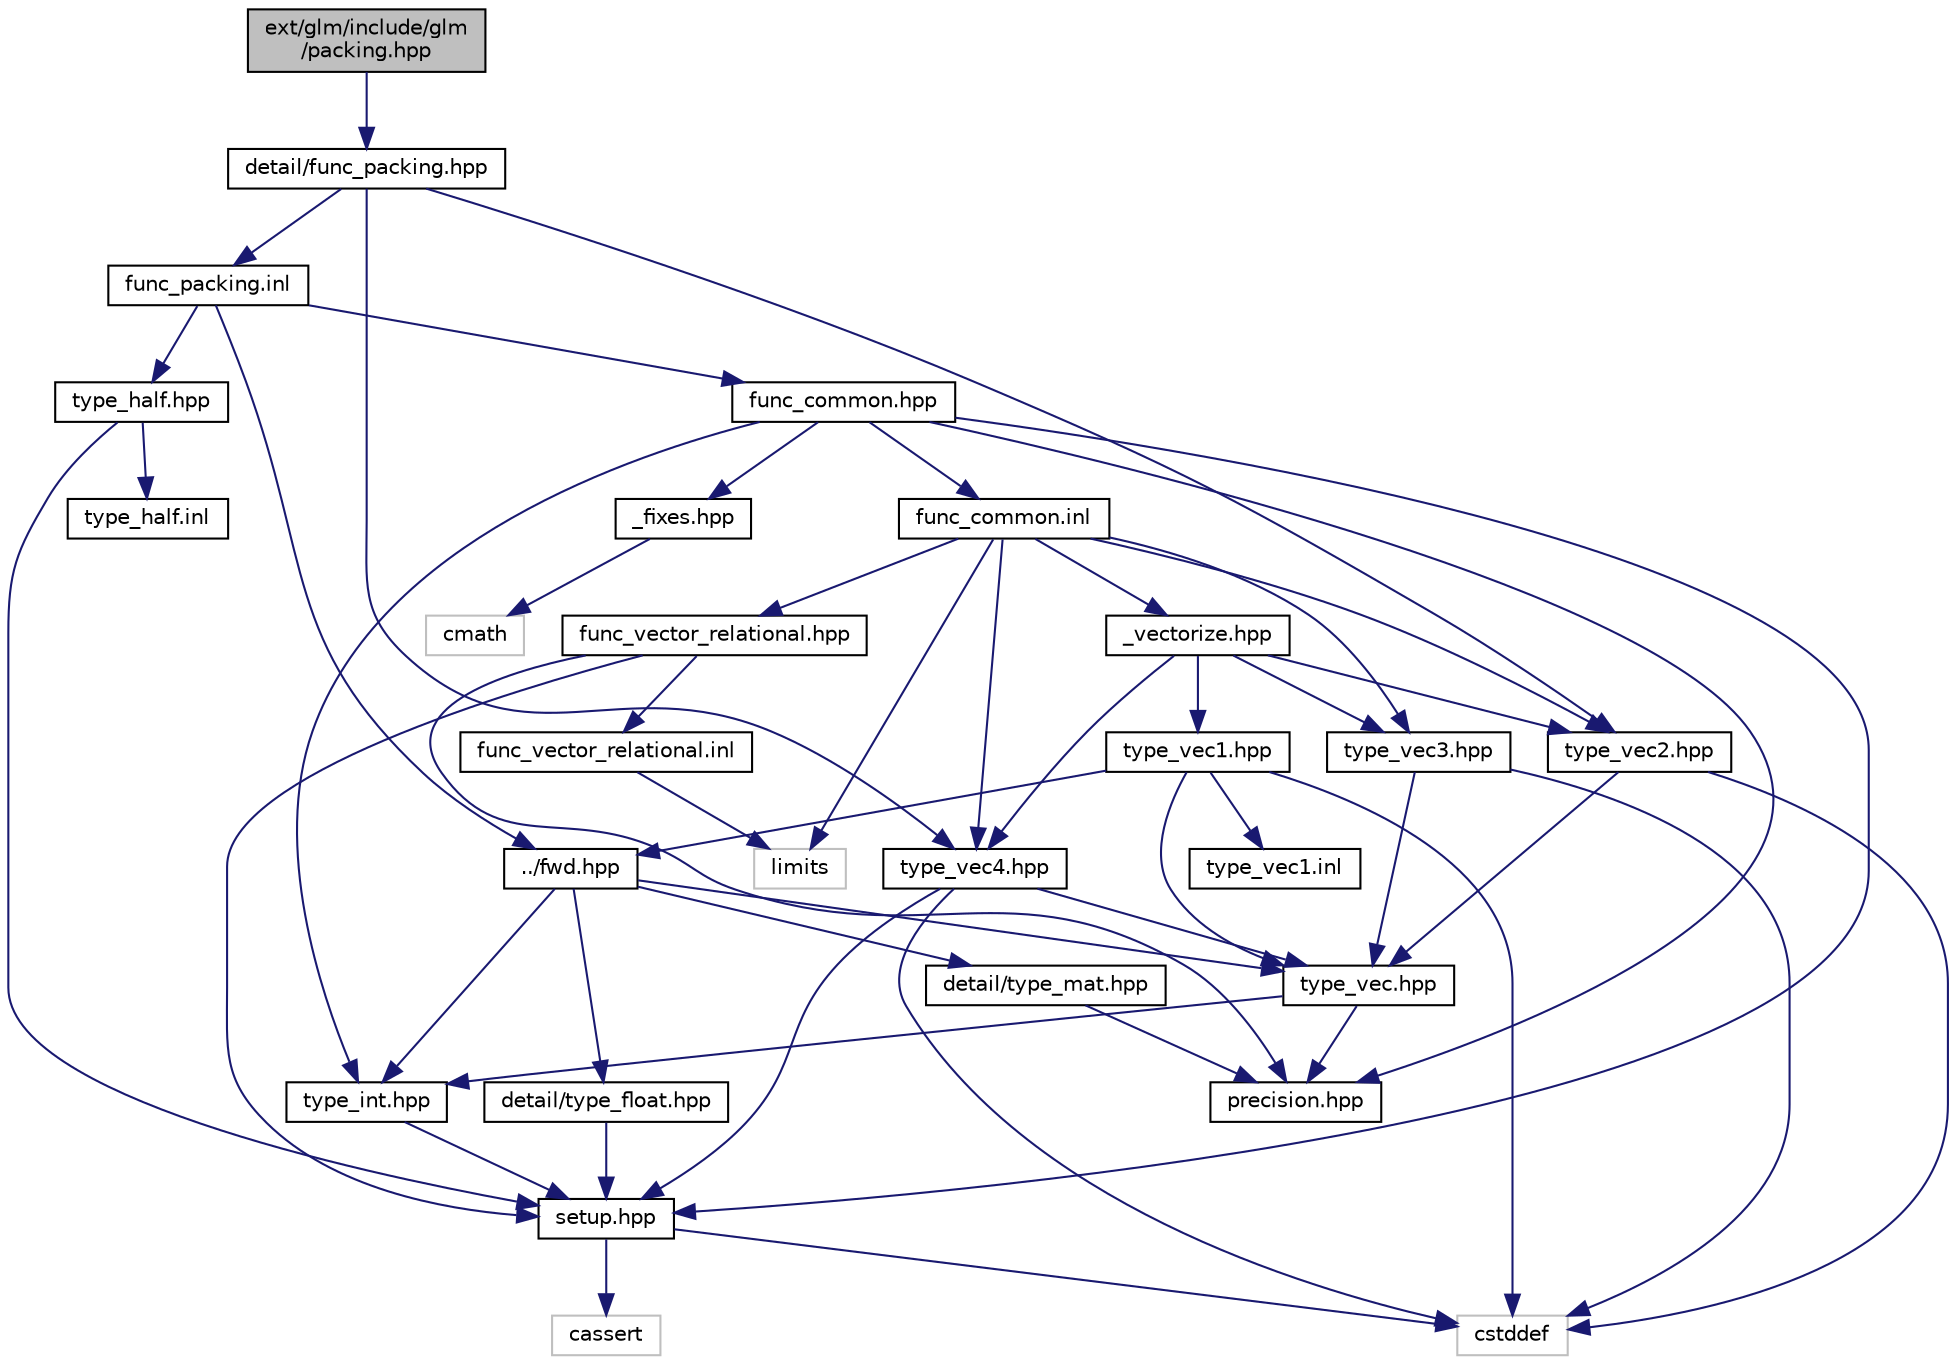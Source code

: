 digraph "ext/glm/include/glm/packing.hpp"
{
  edge [fontname="Helvetica",fontsize="10",labelfontname="Helvetica",labelfontsize="10"];
  node [fontname="Helvetica",fontsize="10",shape=record];
  Node1 [label="ext/glm/include/glm\l/packing.hpp",height=0.2,width=0.4,color="black", fillcolor="grey75", style="filled" fontcolor="black"];
  Node1 -> Node2 [color="midnightblue",fontsize="10",style="solid"];
  Node2 [label="detail/func_packing.hpp",height=0.2,width=0.4,color="black", fillcolor="white", style="filled",URL="$func__packing_8hpp.html"];
  Node2 -> Node3 [color="midnightblue",fontsize="10",style="solid"];
  Node3 [label="type_vec2.hpp",height=0.2,width=0.4,color="black", fillcolor="white", style="filled",URL="$type__vec2_8hpp.html"];
  Node3 -> Node4 [color="midnightblue",fontsize="10",style="solid"];
  Node4 [label="type_vec.hpp",height=0.2,width=0.4,color="black", fillcolor="white", style="filled",URL="$type__vec_8hpp.html"];
  Node4 -> Node5 [color="midnightblue",fontsize="10",style="solid"];
  Node5 [label="precision.hpp",height=0.2,width=0.4,color="black", fillcolor="white", style="filled",URL="$precision_8hpp.html"];
  Node4 -> Node6 [color="midnightblue",fontsize="10",style="solid"];
  Node6 [label="type_int.hpp",height=0.2,width=0.4,color="black", fillcolor="white", style="filled",URL="$type__int_8hpp.html"];
  Node6 -> Node7 [color="midnightblue",fontsize="10",style="solid"];
  Node7 [label="setup.hpp",height=0.2,width=0.4,color="black", fillcolor="white", style="filled",URL="$setup_8hpp.html"];
  Node7 -> Node8 [color="midnightblue",fontsize="10",style="solid"];
  Node8 [label="cassert",height=0.2,width=0.4,color="grey75", fillcolor="white", style="filled"];
  Node7 -> Node9 [color="midnightblue",fontsize="10",style="solid"];
  Node9 [label="cstddef",height=0.2,width=0.4,color="grey75", fillcolor="white", style="filled"];
  Node3 -> Node9 [color="midnightblue",fontsize="10",style="solid"];
  Node2 -> Node10 [color="midnightblue",fontsize="10",style="solid"];
  Node10 [label="type_vec4.hpp",height=0.2,width=0.4,color="black", fillcolor="white", style="filled",URL="$type__vec4_8hpp.html"];
  Node10 -> Node7 [color="midnightblue",fontsize="10",style="solid"];
  Node10 -> Node4 [color="midnightblue",fontsize="10",style="solid"];
  Node10 -> Node9 [color="midnightblue",fontsize="10",style="solid"];
  Node2 -> Node11 [color="midnightblue",fontsize="10",style="solid"];
  Node11 [label="func_packing.inl",height=0.2,width=0.4,color="black", fillcolor="white", style="filled",URL="$func__packing_8inl.html"];
  Node11 -> Node12 [color="midnightblue",fontsize="10",style="solid"];
  Node12 [label="func_common.hpp",height=0.2,width=0.4,color="black", fillcolor="white", style="filled",URL="$func__common_8hpp.html"];
  Node12 -> Node7 [color="midnightblue",fontsize="10",style="solid"];
  Node12 -> Node5 [color="midnightblue",fontsize="10",style="solid"];
  Node12 -> Node6 [color="midnightblue",fontsize="10",style="solid"];
  Node12 -> Node13 [color="midnightblue",fontsize="10",style="solid"];
  Node13 [label="_fixes.hpp",height=0.2,width=0.4,color="black", fillcolor="white", style="filled",URL="$__fixes_8hpp.html"];
  Node13 -> Node14 [color="midnightblue",fontsize="10",style="solid"];
  Node14 [label="cmath",height=0.2,width=0.4,color="grey75", fillcolor="white", style="filled"];
  Node12 -> Node15 [color="midnightblue",fontsize="10",style="solid"];
  Node15 [label="func_common.inl",height=0.2,width=0.4,color="black", fillcolor="white", style="filled",URL="$func__common_8inl.html"];
  Node15 -> Node16 [color="midnightblue",fontsize="10",style="solid"];
  Node16 [label="func_vector_relational.hpp",height=0.2,width=0.4,color="black", fillcolor="white", style="filled",URL="$func__vector__relational_8hpp.html"];
  Node16 -> Node5 [color="midnightblue",fontsize="10",style="solid"];
  Node16 -> Node7 [color="midnightblue",fontsize="10",style="solid"];
  Node16 -> Node17 [color="midnightblue",fontsize="10",style="solid"];
  Node17 [label="func_vector_relational.inl",height=0.2,width=0.4,color="black", fillcolor="white", style="filled",URL="$func__vector__relational_8inl.html"];
  Node17 -> Node18 [color="midnightblue",fontsize="10",style="solid"];
  Node18 [label="limits",height=0.2,width=0.4,color="grey75", fillcolor="white", style="filled"];
  Node15 -> Node3 [color="midnightblue",fontsize="10",style="solid"];
  Node15 -> Node19 [color="midnightblue",fontsize="10",style="solid"];
  Node19 [label="type_vec3.hpp",height=0.2,width=0.4,color="black", fillcolor="white", style="filled",URL="$type__vec3_8hpp.html"];
  Node19 -> Node4 [color="midnightblue",fontsize="10",style="solid"];
  Node19 -> Node9 [color="midnightblue",fontsize="10",style="solid"];
  Node15 -> Node10 [color="midnightblue",fontsize="10",style="solid"];
  Node15 -> Node20 [color="midnightblue",fontsize="10",style="solid"];
  Node20 [label="_vectorize.hpp",height=0.2,width=0.4,color="black", fillcolor="white", style="filled",URL="$__vectorize_8hpp.html"];
  Node20 -> Node21 [color="midnightblue",fontsize="10",style="solid"];
  Node21 [label="type_vec1.hpp",height=0.2,width=0.4,color="black", fillcolor="white", style="filled",URL="$type__vec1_8hpp.html"];
  Node21 -> Node22 [color="midnightblue",fontsize="10",style="solid"];
  Node22 [label="../fwd.hpp",height=0.2,width=0.4,color="black", fillcolor="white", style="filled",URL="$fwd_8hpp.html"];
  Node22 -> Node6 [color="midnightblue",fontsize="10",style="solid"];
  Node22 -> Node23 [color="midnightblue",fontsize="10",style="solid"];
  Node23 [label="detail/type_float.hpp",height=0.2,width=0.4,color="black", fillcolor="white", style="filled",URL="$type__float_8hpp.html"];
  Node23 -> Node7 [color="midnightblue",fontsize="10",style="solid"];
  Node22 -> Node4 [color="midnightblue",fontsize="10",style="solid"];
  Node22 -> Node24 [color="midnightblue",fontsize="10",style="solid"];
  Node24 [label="detail/type_mat.hpp",height=0.2,width=0.4,color="black", fillcolor="white", style="filled",URL="$type__mat_8hpp.html"];
  Node24 -> Node5 [color="midnightblue",fontsize="10",style="solid"];
  Node21 -> Node4 [color="midnightblue",fontsize="10",style="solid"];
  Node21 -> Node9 [color="midnightblue",fontsize="10",style="solid"];
  Node21 -> Node25 [color="midnightblue",fontsize="10",style="solid"];
  Node25 [label="type_vec1.inl",height=0.2,width=0.4,color="black", fillcolor="white", style="filled",URL="$type__vec1_8inl.html"];
  Node20 -> Node3 [color="midnightblue",fontsize="10",style="solid"];
  Node20 -> Node19 [color="midnightblue",fontsize="10",style="solid"];
  Node20 -> Node10 [color="midnightblue",fontsize="10",style="solid"];
  Node15 -> Node18 [color="midnightblue",fontsize="10",style="solid"];
  Node11 -> Node26 [color="midnightblue",fontsize="10",style="solid"];
  Node26 [label="type_half.hpp",height=0.2,width=0.4,color="black", fillcolor="white", style="filled",URL="$type__half_8hpp.html"];
  Node26 -> Node7 [color="midnightblue",fontsize="10",style="solid"];
  Node26 -> Node27 [color="midnightblue",fontsize="10",style="solid"];
  Node27 [label="type_half.inl",height=0.2,width=0.4,color="black", fillcolor="white", style="filled",URL="$type__half_8inl.html"];
  Node11 -> Node22 [color="midnightblue",fontsize="10",style="solid"];
}
